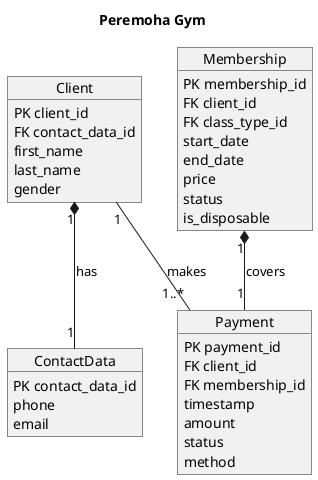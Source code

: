 @startuml

title Peremoha Gym

object Client {
PK client_id
FK contact_data_id
first_name
last_name
gender
}

object ContactData {
PK contact_data_id
phone
email
}

object Membership {
PK membership_id
FK client_id
FK class_type_id
start_date
end_date
price
status
is_disposable
}

object Payment {
PK payment_id
FK client_id
FK membership_id
timestamp
amount
status
method
}

Membership "1" *-- "1" Payment : covers

Client "1" -- "1..*" Payment : makes

Client "1" *-- "1" ContactData : has

@enduml